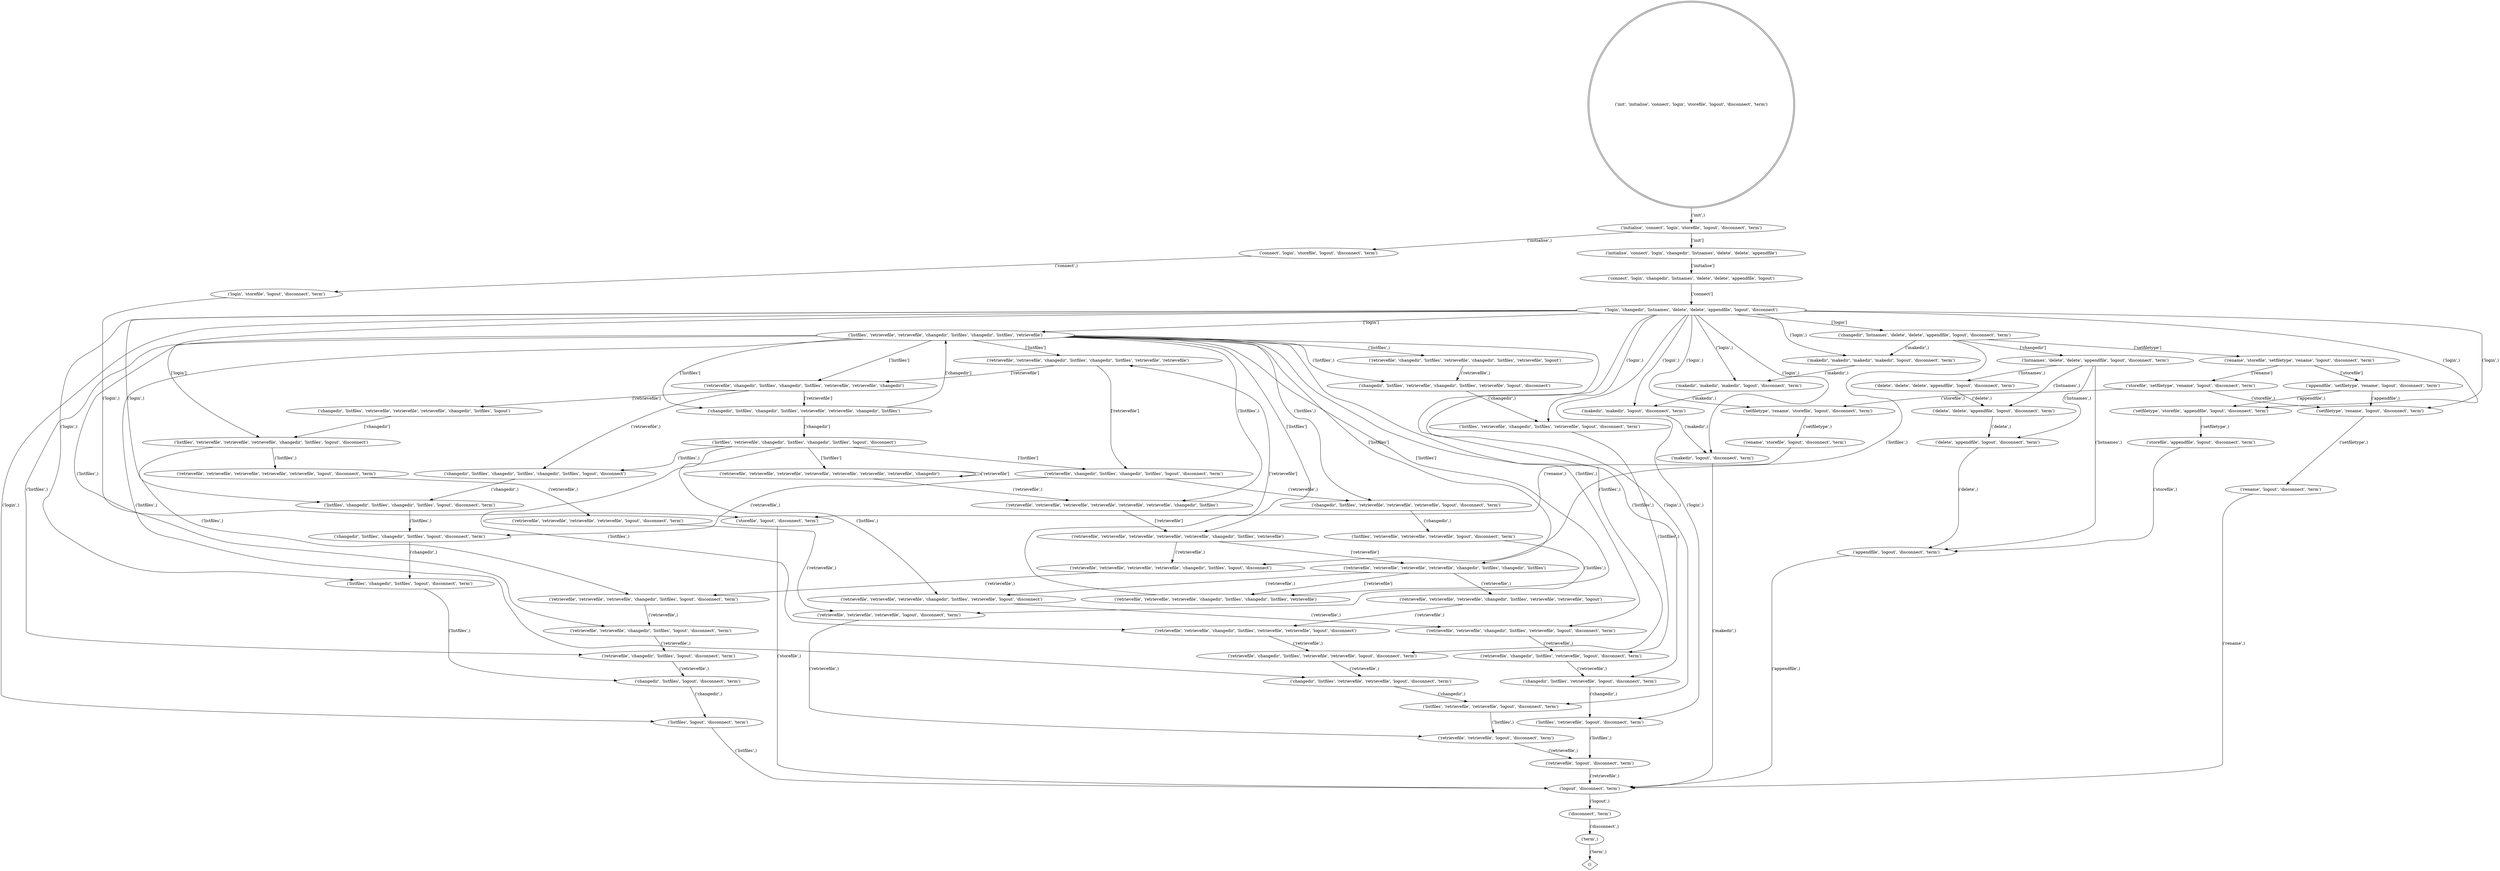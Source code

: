 digraph  {
0 [shape=doublecircle, label="('init', 'initialise', 'connect', 'login', 'storefile', 'logout', 'disconnect', 'term')"];
355 [label="('initialise', 'connect', 'login', 'storefile', 'logout', 'disconnect', 'term')"];
2 [label="('connect', 'login', 'storefile', 'logout', 'disconnect', 'term')"];
3 [label="('login', 'storefile', 'logout', 'disconnect', 'term')"];
4 [label="('storefile', 'logout', 'disconnect', 'term')"];
5 [label="('logout', 'disconnect', 'term')"];
6 [label="('disconnect', 'term')"];
7 [label="('term',)"];
409 [label="('initialise', 'connect', 'login', 'changedir', 'listnames', 'delete', 'delete', 'appendfile')"];
442 [label="('connect', 'login', 'changedir', 'listnames', 'delete', 'delete', 'appendfile', 'logout')"];
463 [label="('login', 'changedir', 'listnames', 'delete', 'delete', 'appendfile', 'logout', 'disconnect')"];
477 [label="('changedir', 'listnames', 'delete', 'delete', 'appendfile', 'logout', 'disconnect', 'term')"];
487 [label="('listnames', 'delete', 'delete', 'appendfile', 'logout', 'disconnect', 'term')"];
14 [label="('delete', 'delete', 'appendfile', 'logout', 'disconnect', 'term')"];
15 [label="('delete', 'appendfile', 'logout', 'disconnect', 'term')"];
16 [label="('appendfile', 'logout', 'disconnect', 'term')"];
21 [label="('listfiles', 'logout', 'disconnect', 'term')"];
26 [label="('listfiles', 'retrievefile', 'logout', 'disconnect', 'term')"];
27 [label="('retrievefile', 'logout', 'disconnect', 'term')"];
32 [label="('makedir', 'logout', 'disconnect', 'term')"];
493 [label="('listfiles', 'retrievefile', 'retrievefile', 'changedir', 'listfiles', 'changedir', 'listfiles', 'retrievefile')"];
465 [label="('retrievefile', 'retrievefile', 'changedir', 'listfiles', 'changedir', 'listfiles', 'retrievefile', 'retrievefile')"];
480 [label="('retrievefile', 'changedir', 'listfiles', 'changedir', 'listfiles', 'retrievefile', 'retrievefile', 'changedir')"];
489 [label="('changedir', 'listfiles', 'changedir', 'listfiles', 'retrievefile', 'retrievefile', 'changedir', 'listfiles')"];
494 [label="('listfiles', 'retrievefile', 'changedir', 'listfiles', 'changedir', 'listfiles', 'logout', 'disconnect')"];
483 [label="('retrievefile', 'changedir', 'listfiles', 'changedir', 'listfiles', 'logout', 'disconnect', 'term')"];
60 [label="('changedir', 'listfiles', 'changedir', 'listfiles', 'logout', 'disconnect', 'term')"];
61 [label="('listfiles', 'changedir', 'listfiles', 'logout', 'disconnect', 'term')"];
62 [label="('changedir', 'listfiles', 'logout', 'disconnect', 'term')"];
68 [label="('changedir', 'listfiles', 'retrievefile', 'retrievefile', 'logout', 'disconnect', 'term')"];
69 [label="('listfiles', 'retrievefile', 'retrievefile', 'logout', 'disconnect', 'term')"];
70 [label="('retrievefile', 'retrievefile', 'logout', 'disconnect', 'term')"];
427 [label="('retrievefile', 'retrievefile', 'retrievefile', 'retrievefile', 'changedir', 'listfiles', 'changedir', 'listfiles')"];
454 [label="('retrievefile', 'retrievefile', 'retrievefile', 'changedir', 'listfiles', 'changedir', 'listfiles', 'retrievefile')"];
92 [label="('retrievefile', 'changedir', 'listfiles', 'logout', 'disconnect', 'term')"];
97 [label="('setfiletype', 'rename', 'storefile', 'logout', 'disconnect', 'term')"];
98 [label="('rename', 'storefile', 'logout', 'disconnect', 'term')"];
104 [label="('retrievefile', 'changedir', 'listfiles', 'retrievefile', 'retrievefile', 'logout', 'disconnect', 'term')"];
109 [label="('setfiletype', 'rename', 'logout', 'disconnect', 'term')"];
110 [label="('rename', 'logout', 'disconnect', 'term')"];
114 [label="('retrievefile', 'retrievefile', 'changedir', 'listfiles', 'logout', 'disconnect', 'term')"];
119 [label="('makedir', 'makedir', 'logout', 'disconnect', 'term')"];
126 [label="('changedir', 'listfiles', 'retrievefile', 'logout', 'disconnect', 'term')"];
131 [label="('makedir', 'makedir', 'makedir', 'makedir', 'logout', 'disconnect', 'term')"];
132 [label="('makedir', 'makedir', 'makedir', 'logout', 'disconnect', 'term')"];
159 [label="('changedir', 'listfiles', 'changedir', 'listfiles', 'changedir', 'listfiles', 'logout', 'disconnect')"];
160 [label="('listfiles', 'changedir', 'listfiles', 'changedir', 'listfiles', 'logout', 'disconnect', 'term')"];
395 [label="('retrievefile', 'retrievefile', 'retrievefile', 'retrievefile', 'retrievefile', 'changedir', 'listfiles', 'retrievefile')"];
168 [label="('retrievefile', 'retrievefile', 'retrievefile', 'changedir', 'listfiles', 'retrievefile', 'retrievefile', 'logout')"];
169 [label="('retrievefile', 'retrievefile', 'changedir', 'listfiles', 'retrievefile', 'retrievefile', 'logout', 'disconnect')"];
177 [label="('setfiletype', 'storefile', 'appendfile', 'logout', 'disconnect', 'term')"];
178 [label="('storefile', 'appendfile', 'logout', 'disconnect', 'term')"];
197 [label="('retrievefile', 'retrievefile', 'retrievefile', 'retrievefile', 'retrievefile', 'retrievefile', 'changedir', 'listfiles')"];
491 [label="('rename', 'storefile', 'setfiletype', 'rename', 'logout', 'disconnect', 'term')"];
484 [label="('storefile', 'setfiletype', 'rename', 'logout', 'disconnect', 'term')"];
223 [label="('changedir', 'listfiles', 'retrievefile', 'changedir', 'listfiles', 'retrievefile', 'logout', 'disconnect')"];
224 [label="('listfiles', 'retrievefile', 'changedir', 'listfiles', 'retrievefile', 'logout', 'disconnect', 'term')"];
225 [label="('retrievefile', 'changedir', 'listfiles', 'retrievefile', 'logout', 'disconnect', 'term')"];
232 [label="('retrievefile', 'retrievefile', 'retrievefile', 'retrievefile', 'changedir', 'listfiles', 'logout', 'disconnect')"];
233 [label="('retrievefile', 'retrievefile', 'retrievefile', 'changedir', 'listfiles', 'logout', 'disconnect', 'term')"];
237 [label="('retrievefile', 'retrievefile', 'retrievefile', 'changedir', 'listfiles', 'retrievefile', 'logout', 'disconnect')"];
238 [label="('retrievefile', 'retrievefile', 'changedir', 'listfiles', 'retrievefile', 'logout', 'disconnect', 'term')"];
461 [label="('changedir', 'listfiles', 'retrievefile', 'retrievefile', 'retrievefile', 'changedir', 'listfiles', 'logout')"];
475 [label="('listfiles', 'retrievefile', 'retrievefile', 'retrievefile', 'changedir', 'listfiles', 'logout', 'disconnect')"];
405 [label="('retrievefile', 'retrievefile', 'retrievefile', 'retrievefile', 'retrievefile', 'retrievefile', 'retrievefile', 'changedir')"];
492 [label="('appendfile', 'setfiletype', 'rename', 'logout', 'disconnect', 'term')"];
299 [label="('retrievefile', 'changedir', 'listfiles', 'retrievefile', 'changedir', 'listfiles', 'retrievefile', 'logout')"];
307 [label="('changedir', 'listfiles', 'retrievefile', 'retrievefile', 'retrievefile', 'logout', 'disconnect', 'term')"];
308 [label="('listfiles', 'retrievefile', 'retrievefile', 'retrievefile', 'logout', 'disconnect', 'term')"];
309 [label="('retrievefile', 'retrievefile', 'retrievefile', 'logout', 'disconnect', 'term')"];
330 [label="('delete', 'delete', 'delete', 'appendfile', 'logout', 'disconnect', 'term')"];
348 [label="('retrievefile', 'retrievefile', 'retrievefile', 'retrievefile', 'retrievefile', 'logout', 'disconnect', 'term')"];
349 [label="('retrievefile', 'retrievefile', 'retrievefile', 'retrievefile', 'logout', 'disconnect', 'term')"];
354 [shape=diamond, label="()"];
0 -> 355  [key=1, label="('init',)", weight=230];
355 -> 2  [key=2, label="('initialise',)", weight=230];
355 -> 409  [key=9, label="['init']", weight=770];
2 -> 3  [key=3, label="('connect',)", weight=230];
3 -> 4  [key=4, label="('login',)", weight=230];
4 -> 5  [key=5, label="('storefile',)", weight=305];
5 -> 6  [key=6, label="('logout',)", weight=1000];
6 -> 7  [key=7, label="('disconnect',)", weight=1000];
7 -> 354  [key=8, label="('term',)", weight=1000];
409 -> 442  [key=10, label="['initialise']", weight=770];
442 -> 463  [key=11, label="['connect']", weight=770];
463 -> 477  [key=12, label="['login']", weight=186];
463 -> 21  [key=18, label="('login',)", weight=27];
463 -> 26  [key=20, label="('login',)", weight=18];
463 -> 32  [key=23, label="('login',)", weight=73];
463 -> 493  [key=26, label="['login']", weight=155];
463 -> 97  [key=48, label="('login',)", weight=72];
463 -> 109  [key=53, label="('login',)", weight=165];
463 -> 119  [key=58, label="('login',)", weight=26];
463 -> 131  [key=62, label="('login',)", weight=6];
463 -> 61  [key=68, label="('login',)", weight=9];
463 -> 177  [key=77, label="('login',)", weight=10];
463 -> 132  [key=80, label="('login',)", weight=15];
463 -> 69  [key=106, label="('login',)", weight=4];
463 -> 475  [key=114, label="['login']", weight=2];
463 -> 224  [key=122, label="('login',)", weight=1];
463 -> 160  [key=126, label="('login',)", weight=1];
477 -> 487  [key=13, label="['changedir']", weight=170];
477 -> 491  [key=84, label="['setfiletype']", weight=13];
477 -> 232  [key=92, label="('listfiles',)", weight=1];
477 -> 131  [key=120, label="('makedir',)", weight=2];
487 -> 14  [key=14, label="('listnames',)", weight=11];
487 -> 16  [key=25, label="('listnames',)", weight=125];
487 -> 15  [key=87, label="('listnames',)", weight=31];
487 -> 330  [key=117, label="('listnames',)", weight=3];
14 -> 15  [key=15, label="('delete',)", weight=14];
15 -> 16  [key=16, label="('delete',)", weight=45];
16 -> 5  [key=17, label="('appendfile',)", weight=181];
21 -> 5  [key=19, label="('listfiles',)", weight=112];
26 -> 27  [key=21, label="('listfiles',)", weight=63];
27 -> 5  [key=22, label="('retrievefile',)", weight=106];
32 -> 5  [key=24, label="('makedir',)", weight=122];
493 -> 465  [key=27, label="['listfiles']", weight=74];
493 -> 489  [key=31, label="['listfiles']", weight=318];
493 -> 480  [key=32, label="['listfiles']", weight=142];
493 -> 68  [key=39, label="('listfiles',)", weight=17];
493 -> 427  [key=43, label="['listfiles']", weight=16];
493 -> 92  [key=46, label="('listfiles',)", weight=22];
493 -> 104  [key=51, label="('listfiles',)", weight=7];
493 -> 114  [key=56, label="('listfiles',)", weight=10];
493 -> 126  [key=60, label="('listfiles',)", weight=22];
493 -> 454  [key=66, label="['listfiles']", weight=43];
493 -> 299  [key=67, label="('listfiles',)", weight=2];
493 -> 395  [key=72, label="['listfiles']", weight=13];
493 -> 197  [key=81, label="('listfiles',)", weight=6];
493 -> 223  [key=88, label="('listfiles',)", weight=6];
493 -> 238  [key=98, label="('listfiles',)", weight=7];
493 -> 307  [key=110, label="('listfiles',)", weight=6];
465 -> 480  [key=28, label="['retrievefile']", weight=129];
465 -> 483  [key=83, label="['retrievefile']", weight=17];
480 -> 489  [key=29, label="['retrievefile']", weight=260];
480 -> 461  [key=65, label="['retrievefile']", weight=3];
480 -> 159  [key=69, label="('retrievefile',)", weight=8];
489 -> 493  [key=30, label="['changedir']", weight=556];
489 -> 494  [key=33, label="['changedir']", weight=22];
494 -> 483  [key=34, label="['listfiles']", weight=10];
494 -> 237  [key=95, label="('listfiles',)", weight=3];
494 -> 159  [key=99, label="('listfiles',)", weight=5];
494 -> 405  [key=102, label="['listfiles']", weight=3];
494 -> 169  [key=127, label="('listfiles',)", weight=1];
483 -> 60  [key=35, label="('retrievefile',)", weight=23];
483 -> 307  [key=119, label="('retrievefile',)", weight=4];
60 -> 61  [key=36, label="('changedir',)", weight=37];
61 -> 62  [key=37, label="('listfiles',)", weight=46];
62 -> 21  [key=38, label="('changedir',)", weight=85];
68 -> 69  [key=40, label="('changedir',)", weight=27];
69 -> 70  [key=41, label="('listfiles',)", weight=31];
70 -> 27  [key=42, label="('retrievefile',)", weight=43];
427 -> 454  [key=44, label="['retrievefile']", weight=29];
427 -> 168  [key=74, label="('retrievefile',)", weight=2];
427 -> 237  [key=105, label="('retrievefile',)", weight=4];
454 -> 465  [key=45, label="['retrievefile']", weight=72];
92 -> 62  [key=47, label="('retrievefile',)", weight=39];
97 -> 98  [key=49, label="('setfiletype',)", weight=75];
98 -> 4  [key=50, label="('rename',)", weight=75];
104 -> 68  [key=52, label="('retrievefile',)", weight=10];
109 -> 110  [key=54, label="('setfiletype',)", weight=174];
110 -> 5  [key=55, label="('rename',)", weight=174];
114 -> 92  [key=57, label="('retrievefile',)", weight=17];
119 -> 32  [key=59, label="('makedir',)", weight=49];
126 -> 26  [key=61, label="('changedir',)", weight=45];
131 -> 132  [key=63, label="('makedir',)", weight=8];
132 -> 119  [key=64, label="('makedir',)", weight=23];
159 -> 160  [key=70, label="('changedir',)", weight=13];
160 -> 60  [key=71, label="('listfiles',)", weight=14];
395 -> 427  [key=73, label="['retrievefile']", weight=19];
395 -> 232  [key=104, label="('retrievefile',)", weight=3];
168 -> 169  [key=75, label="('retrievefile',)", weight=2];
169 -> 104  [key=76, label="('retrievefile',)", weight=3];
177 -> 178  [key=78, label="('setfiletype',)", weight=11];
178 -> 16  [key=79, label="('storefile',)", weight=11];
197 -> 395  [key=82, label="['retrievefile']", weight=9];
491 -> 484  [key=85, label="['rename']", weight=8];
491 -> 492  [key=107, label="['storefile']", weight=5];
484 -> 109  [key=86, label="('storefile',)", weight=5];
484 -> 97  [key=116, label="('storefile',)", weight=3];
223 -> 224  [key=89, label="('changedir',)", weight=8];
224 -> 225  [key=90, label="('listfiles',)", weight=9];
225 -> 126  [key=91, label="('retrievefile',)", weight=23];
232 -> 233  [key=93, label="('retrievefile',)", weight=4];
233 -> 114  [key=94, label="('retrievefile',)", weight=7];
237 -> 238  [key=96, label="('retrievefile',)", weight=7];
238 -> 225  [key=97, label="('retrievefile',)", weight=14];
461 -> 475  [key=100, label="['changedir']", weight=3];
475 -> 233  [key=101, label="('listfiles',)", weight=3];
475 -> 348  [key=123, label="('listfiles',)", weight=2];
405 -> 197  [key=103, label="('retrievefile',)", weight=3];
405 -> 405  [key=121, label="['retrievefile']", weight=9];
492 -> 109  [key=108, label="('appendfile',)", weight=4];
492 -> 177  [key=115, label="('appendfile',)", weight=1];
299 -> 223  [key=109, label="('retrievefile',)", weight=2];
307 -> 308  [key=111, label="('changedir',)", weight=10];
308 -> 309  [key=112, label="('listfiles',)", weight=10];
309 -> 70  [key=113, label="('retrievefile',)", weight=12];
330 -> 14  [key=118, label="('delete',)", weight=3];
348 -> 349  [key=124, label="('retrievefile',)", weight=2];
349 -> 309  [key=125, label="('retrievefile',)", weight=2];
}
